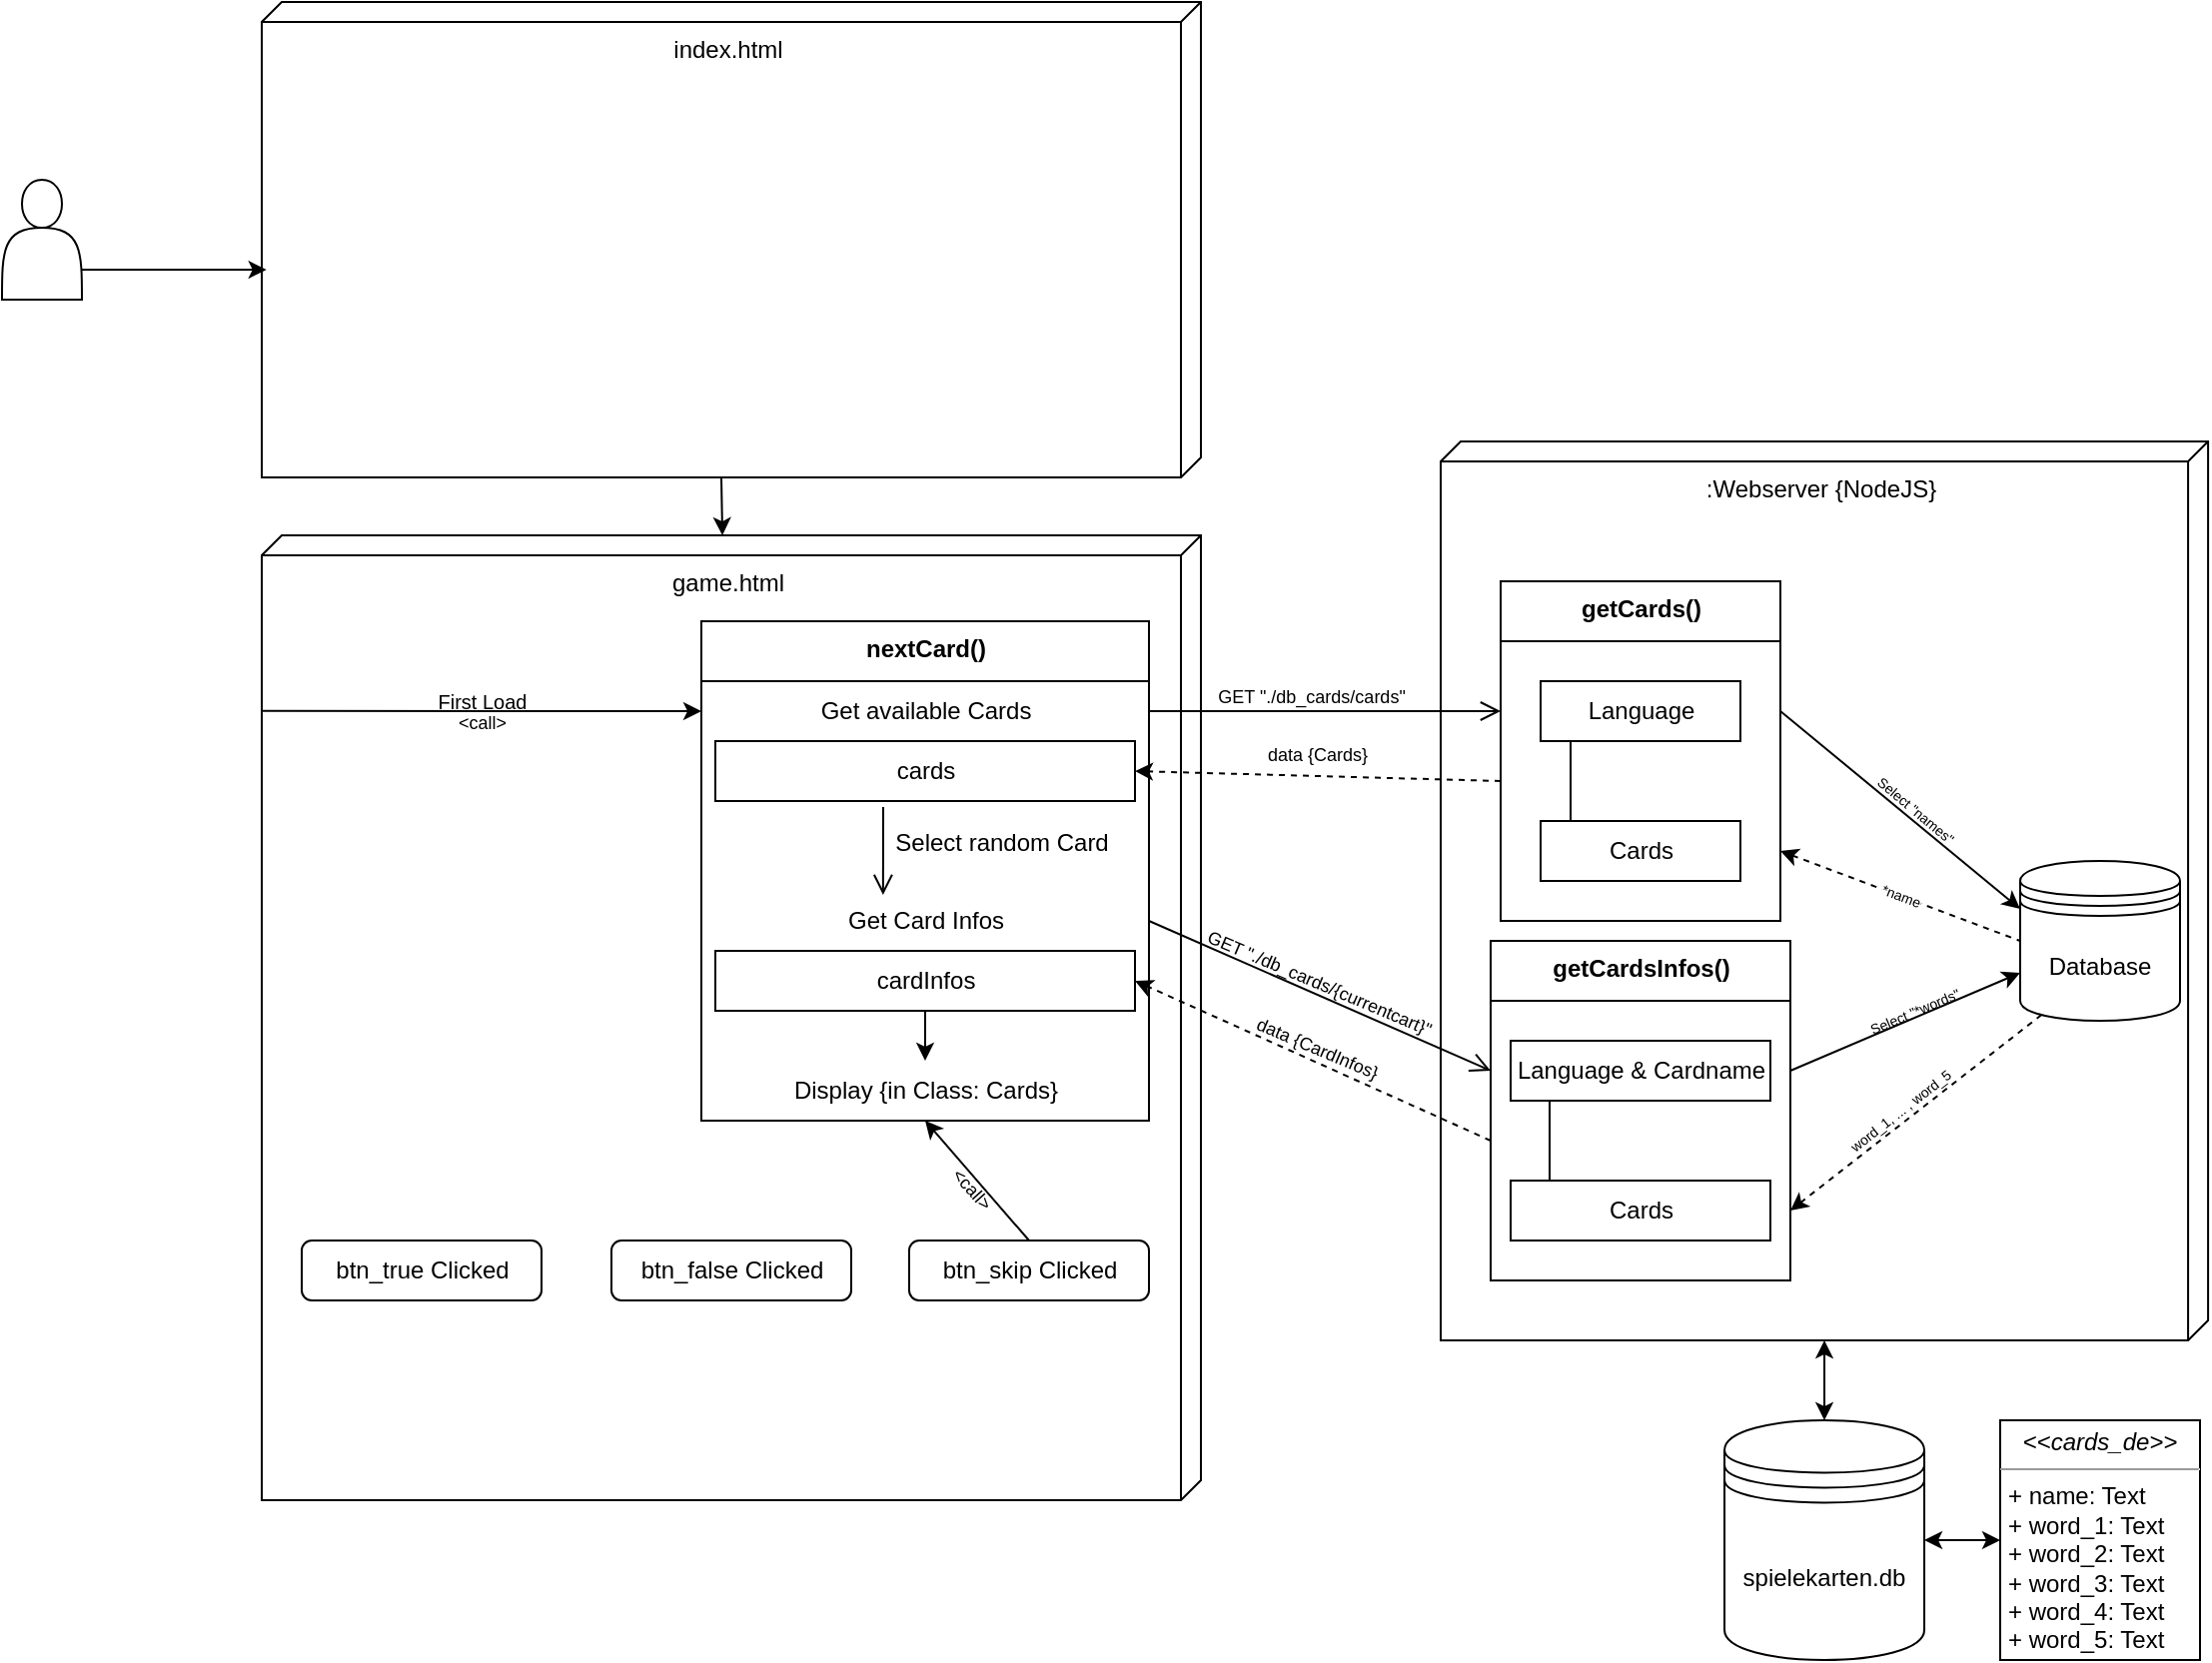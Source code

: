<mxfile>
    <diagram id="6DJxAKlWB9YqBwUXdjjC" name="Page-1">
        <mxGraphModel dx="894" dy="632" grid="1" gridSize="10" guides="1" tooltips="1" connect="1" arrows="1" fold="1" page="1" pageScale="1" pageWidth="827" pageHeight="1169" math="0" shadow="0">
            <root>
                <mxCell id="0"/>
                <mxCell id="1" parent="0"/>
                <mxCell id="63" value=":Webserver {NodeJS}" style="verticalAlign=top;align=center;shape=cube;size=10;direction=south;fontStyle=0;html=1;boundedLbl=1;spacingLeft=5;fontSize=12;gradientColor=none;" vertex="1" parent="1">
                    <mxGeometry x="740" y="300" width="384.04" height="450" as="geometry"/>
                </mxCell>
                <mxCell id="187" style="edgeStyle=none;html=1;fontSize=9;fontColor=default;startArrow=classic;startFill=1;endArrow=none;endFill=0;entryX=0;entryY=0;entryDx=238;entryDy=240;entryPerimeter=0;" edge="1" parent="1" source="59" target="16">
                    <mxGeometry relative="1" as="geometry"/>
                </mxCell>
                <mxCell id="16" value="index.html&lt;br style=&quot;font-size: 12px;&quot;&gt;" style="verticalAlign=top;align=center;shape=cube;size=10;direction=south;fontStyle=0;html=1;boundedLbl=1;spacingLeft=5;fontSize=12;gradientColor=none;" vertex="1" parent="1">
                    <mxGeometry x="150" y="80" width="470" height="238" as="geometry"/>
                </mxCell>
                <mxCell id="59" value="game.html" style="verticalAlign=top;align=center;shape=cube;size=10;direction=south;fontStyle=0;html=1;boundedLbl=1;spacingLeft=5;fontSize=12;gradientColor=none;" vertex="1" parent="1">
                    <mxGeometry x="150" y="347" width="470" height="483" as="geometry"/>
                </mxCell>
                <mxCell id="83" style="edgeStyle=none;html=1;exitX=1;exitY=0.75;exitDx=0;exitDy=0;entryX=0.563;entryY=0.995;entryDx=0;entryDy=0;entryPerimeter=0;fontSize=12;" edge="1" parent="1" source="81" target="16">
                    <mxGeometry relative="1" as="geometry"/>
                </mxCell>
                <mxCell id="81" value="" style="shape=actor;whiteSpace=wrap;html=1;fontSize=12;gradientColor=none;" vertex="1" parent="1">
                    <mxGeometry x="20" y="169" width="40" height="60" as="geometry"/>
                </mxCell>
                <mxCell id="85" value="btn_skip Clicked" style="html=1;align=center;verticalAlign=middle;rounded=1;absoluteArcSize=1;arcSize=10;dashed=0;fontSize=12;gradientColor=none;" vertex="1" parent="1">
                    <mxGeometry x="474" y="700" width="120" height="30" as="geometry"/>
                </mxCell>
                <mxCell id="86" value="btn_false Clicked" style="html=1;align=center;verticalAlign=middle;rounded=1;absoluteArcSize=1;arcSize=10;dashed=0;fontSize=12;gradientColor=none;" vertex="1" parent="1">
                    <mxGeometry x="325" y="700" width="120" height="30" as="geometry"/>
                </mxCell>
                <mxCell id="106" value="nextCard()" style="swimlane;fontStyle=1;align=center;verticalAlign=top;childLayout=stackLayout;horizontal=1;startSize=30;horizontalStack=0;resizeParent=1;resizeParentMax=0;resizeLast=0;collapsible=0;marginBottom=0;html=1;fontSize=12;gradientColor=none;" vertex="1" parent="1">
                    <mxGeometry x="370" y="390" width="224" height="250" as="geometry"/>
                </mxCell>
                <mxCell id="107" value="Get available Cards" style="html=1;strokeColor=none;fillColor=none;align=center;verticalAlign=middle;spacingLeft=4;spacingRight=4;rotatable=0;points=[[0,0.5],[1,0.5]];resizeWidth=1;fontSize=12;" vertex="1" parent="106">
                    <mxGeometry y="30" width="224" height="30" as="geometry"/>
                </mxCell>
                <mxCell id="108" value="" style="swimlane;fontStyle=1;align=center;verticalAlign=top;horizontal=1;startSize=0;collapsible=0;marginBottom=0;html=1;strokeColor=none;fillColor=none;fontSize=12;" vertex="1" parent="106">
                    <mxGeometry y="60" width="224" height="190" as="geometry"/>
                </mxCell>
                <mxCell id="109" value="cards" style="html=1;align=center;verticalAlign=middle;rotatable=0;fontSize=12;gradientColor=none;" vertex="1" parent="108">
                    <mxGeometry width="210" height="30" relative="1" as="geometry">
                        <mxPoint x="7" as="offset"/>
                    </mxGeometry>
                </mxCell>
                <mxCell id="124" style="edgeStyle=none;html=1;exitX=0.5;exitY=1;exitDx=0;exitDy=0;fontSize=12;" edge="1" parent="108" source="110" target="123">
                    <mxGeometry relative="1" as="geometry"/>
                </mxCell>
                <mxCell id="110" value="cardInfos" style="html=1;align=center;verticalAlign=middle;rotatable=0;fontSize=12;gradientColor=none;" vertex="1" parent="108">
                    <mxGeometry width="210" height="30" relative="1" as="geometry">
                        <mxPoint x="7" y="105" as="offset"/>
                    </mxGeometry>
                </mxCell>
                <mxCell id="115" value="Get Card Infos" style="html=1;strokeColor=none;fillColor=none;align=center;verticalAlign=middle;spacingLeft=4;spacingRight=4;rotatable=0;points=[[0,0.5],[1,0.5]];resizeWidth=1;fontSize=12;" vertex="1" parent="108">
                    <mxGeometry y="75" width="224" height="30" as="geometry"/>
                </mxCell>
                <mxCell id="119" value="Select random Card" style="endArrow=open;startArrow=none;endFill=0;startFill=0;endSize=8;html=1;verticalAlign=bottom;labelBackgroundColor=none;fontSize=12;exitX=0.4;exitY=1.1;exitDx=0;exitDy=0;exitPerimeter=0;entryX=0.406;entryY=0.067;entryDx=0;entryDy=0;entryPerimeter=0;" edge="1" parent="108" source="109" target="115">
                    <mxGeometry x="0.224" y="59" width="160" relative="1" as="geometry">
                        <mxPoint x="10" y="-50" as="sourcePoint"/>
                        <mxPoint x="112" y="80" as="targetPoint"/>
                        <mxPoint as="offset"/>
                    </mxGeometry>
                </mxCell>
                <mxCell id="123" value="Display {in Class: Cards}" style="html=1;strokeColor=none;fillColor=none;align=center;verticalAlign=middle;spacingLeft=4;spacingRight=4;rotatable=0;points=[[0,0.5],[1,0.5]];resizeWidth=1;fontSize=12;" vertex="1" parent="108">
                    <mxGeometry y="160" width="224" height="30" as="geometry"/>
                </mxCell>
                <mxCell id="127" value="" style="endArrow=open;startArrow=none;endFill=0;startFill=0;endSize=8;html=1;verticalAlign=bottom;labelBackgroundColor=none;fontSize=12;exitX=1;exitY=0.5;exitDx=0;exitDy=0;entryX=0;entryY=0.25;entryDx=0;entryDy=0;" edge="1" parent="1" source="107" target="131">
                    <mxGeometry x="0.118" y="5" width="160" relative="1" as="geometry">
                        <mxPoint x="650" y="440" as="sourcePoint"/>
                        <mxPoint x="730" y="435" as="targetPoint"/>
                        <mxPoint as="offset"/>
                    </mxGeometry>
                </mxCell>
                <mxCell id="167" value="GET &quot;./db_cards/cards&quot;" style="edgeLabel;html=1;align=center;verticalAlign=middle;resizable=0;points=[];fontSize=9;" vertex="1" connectable="0" parent="127">
                    <mxGeometry x="0.084" relative="1" as="geometry">
                        <mxPoint x="-15" y="-7" as="offset"/>
                    </mxGeometry>
                </mxCell>
                <mxCell id="155" style="edgeStyle=none;html=1;exitX=1;exitY=0.5;exitDx=0;exitDy=0;entryX=0;entryY=0.5;entryDx=0;entryDy=0;fontSize=12;startArrow=classic;startFill=1;" edge="1" parent="1" source="128" target="154">
                    <mxGeometry relative="1" as="geometry"/>
                </mxCell>
                <mxCell id="159" style="edgeStyle=none;html=1;exitX=0.5;exitY=0;exitDx=0;exitDy=0;fontSize=12;startArrow=classic;startFill=1;" edge="1" parent="1" source="128" target="63">
                    <mxGeometry relative="1" as="geometry"/>
                </mxCell>
                <mxCell id="128" value="spielekarten.db" style="shape=datastore;whiteSpace=wrap;html=1;fontSize=12;gradientColor=none;verticalAlign=middle;" vertex="1" parent="1">
                    <mxGeometry x="882.02" y="790" width="100" height="120" as="geometry"/>
                </mxCell>
                <mxCell id="129" value="getCards()" style="swimlane;fontStyle=1;align=center;verticalAlign=top;childLayout=stackLayout;horizontal=1;startSize=30;horizontalStack=0;resizeParent=1;resizeParentMax=0;resizeLast=0;collapsible=0;marginBottom=0;html=1;fontSize=12;gradientColor=none;" vertex="1" parent="1">
                    <mxGeometry x="770" y="370" width="140" height="170" as="geometry"/>
                </mxCell>
                <mxCell id="131" value="" style="swimlane;fontStyle=1;align=center;verticalAlign=top;horizontal=1;startSize=0;collapsible=0;marginBottom=0;html=1;strokeColor=none;fillColor=none;fontSize=12;" vertex="1" parent="129">
                    <mxGeometry y="30" width="140" height="140" as="geometry"/>
                </mxCell>
                <mxCell id="132" value="Language" style="html=1;align=center;verticalAlign=middle;rotatable=0;fontSize=12;gradientColor=none;" vertex="1" parent="131">
                    <mxGeometry width="100" height="30" relative="1" as="geometry">
                        <mxPoint x="20" y="20" as="offset"/>
                    </mxGeometry>
                </mxCell>
                <mxCell id="133" value="Cards" style="html=1;align=center;verticalAlign=middle;rotatable=0;fontSize=12;gradientColor=none;" vertex="1" parent="131">
                    <mxGeometry width="100" height="30" relative="1" as="geometry">
                        <mxPoint x="20" y="90" as="offset"/>
                    </mxGeometry>
                </mxCell>
                <mxCell id="134" value="" style="edgeStyle=none;endArrow=none;verticalAlign=middle;labelBackgroundColor=none;endSize=12;html=1;align=left;endFill=0;exitX=0.15;exitY=1;entryX=0.15;entryY=0;spacingLeft=4;fontSize=12;" edge="1" parent="131" source="132" target="133">
                    <mxGeometry relative="1" as="geometry"/>
                </mxCell>
                <mxCell id="140" style="edgeStyle=none;html=1;exitX=0;exitY=0.5;exitDx=0;exitDy=0;fontSize=12;entryX=1;entryY=0.5;entryDx=0;entryDy=0;dashed=1;" edge="1" parent="1" source="131" target="109">
                    <mxGeometry relative="1" as="geometry">
                        <mxPoint x="640" y="470" as="targetPoint"/>
                    </mxGeometry>
                </mxCell>
                <mxCell id="168" value="data {Cards}" style="edgeLabel;html=1;align=center;verticalAlign=middle;resizable=0;points=[];fontSize=9;" vertex="1" connectable="0" parent="140">
                    <mxGeometry x="0.214" y="-1" relative="1" as="geometry">
                        <mxPoint x="19" y="-9" as="offset"/>
                    </mxGeometry>
                </mxCell>
                <mxCell id="154" value="&lt;p style=&quot;margin: 0px ; margin-top: 4px ; text-align: center&quot;&gt;&lt;i&gt;&amp;lt;&amp;lt;cards_de&amp;gt;&amp;gt;&lt;/i&gt;&lt;br&gt;&lt;/p&gt;&lt;hr size=&quot;1&quot;&gt;&lt;p style=&quot;margin: 0px ; margin-left: 4px&quot;&gt;+ name: Text&lt;br&gt;+ word_1: Text&lt;/p&gt;&lt;p style=&quot;margin: 0px ; margin-left: 4px&quot;&gt;+ word_2: Text&lt;/p&gt;&lt;p style=&quot;margin: 0px ; margin-left: 4px&quot;&gt;+ word_3: Text&lt;/p&gt;&lt;p style=&quot;margin: 0px ; margin-left: 4px&quot;&gt;+ word_4: Text&lt;/p&gt;&lt;p style=&quot;margin: 0px ; margin-left: 4px&quot;&gt;+ word_5: Text&lt;/p&gt;" style="verticalAlign=top;align=left;overflow=fill;fontSize=12;fontFamily=Helvetica;html=1;gradientColor=none;" vertex="1" parent="1">
                    <mxGeometry x="1020" y="790" width="100" height="120" as="geometry"/>
                </mxCell>
                <mxCell id="161" value="Database" style="shape=datastore;whiteSpace=wrap;html=1;fontSize=12;gradientColor=none;verticalAlign=middle;" vertex="1" parent="1">
                    <mxGeometry x="1030" y="510" width="80" height="80" as="geometry"/>
                </mxCell>
                <mxCell id="164" style="edgeStyle=none;html=1;exitX=1;exitY=0.75;exitDx=0;exitDy=0;entryX=0;entryY=0.5;entryDx=0;entryDy=0;fontSize=12;startArrow=classic;startFill=1;endArrow=none;endFill=0;dashed=1;" edge="1" parent="1" source="131" target="161">
                    <mxGeometry relative="1" as="geometry"/>
                </mxCell>
                <mxCell id="166" value="*name" style="edgeLabel;html=1;align=center;verticalAlign=middle;resizable=0;points=[];fontSize=7;rotation=21;" vertex="1" connectable="0" parent="164">
                    <mxGeometry relative="1" as="geometry">
                        <mxPoint as="offset"/>
                    </mxGeometry>
                </mxCell>
                <mxCell id="163" style="edgeStyle=none;html=1;exitX=1;exitY=0.25;exitDx=0;exitDy=0;entryX=0;entryY=0.3;entryDx=0;entryDy=0;fontSize=12;startArrow=none;startFill=0;" edge="1" parent="1" source="131" target="161">
                    <mxGeometry relative="1" as="geometry"/>
                </mxCell>
                <mxCell id="165" value="Select &quot;names&quot;" style="edgeLabel;html=1;align=center;verticalAlign=middle;resizable=0;points=[];fontSize=7;rotation=40;labelBackgroundColor=none;" vertex="1" connectable="0" parent="163">
                    <mxGeometry relative="1" as="geometry">
                        <mxPoint x="7" as="offset"/>
                    </mxGeometry>
                </mxCell>
                <mxCell id="170" value="getCardsInfos()" style="swimlane;fontStyle=1;align=center;verticalAlign=top;childLayout=stackLayout;horizontal=1;startSize=30;horizontalStack=0;resizeParent=1;resizeParentMax=0;resizeLast=0;collapsible=0;marginBottom=0;html=1;fontSize=12;gradientColor=none;" vertex="1" parent="1">
                    <mxGeometry x="765" y="550" width="150" height="170" as="geometry"/>
                </mxCell>
                <mxCell id="171" value="" style="swimlane;fontStyle=1;align=center;verticalAlign=top;horizontal=1;startSize=0;collapsible=0;marginBottom=0;html=1;strokeColor=none;fillColor=none;fontSize=12;" vertex="1" parent="170">
                    <mxGeometry y="30" width="150" height="140" as="geometry"/>
                </mxCell>
                <mxCell id="172" value="Language &amp;amp; Cardname" style="html=1;align=center;verticalAlign=middle;rotatable=0;fontSize=12;gradientColor=none;" vertex="1" parent="171">
                    <mxGeometry width="130" height="30" relative="1" as="geometry">
                        <mxPoint x="10" y="20" as="offset"/>
                    </mxGeometry>
                </mxCell>
                <mxCell id="173" value="Cards" style="html=1;align=center;verticalAlign=middle;rotatable=0;fontSize=12;gradientColor=none;" vertex="1" parent="171">
                    <mxGeometry width="130" height="30" relative="1" as="geometry">
                        <mxPoint x="10" y="90" as="offset"/>
                    </mxGeometry>
                </mxCell>
                <mxCell id="174" value="" style="edgeStyle=none;endArrow=none;verticalAlign=middle;labelBackgroundColor=none;endSize=12;html=1;align=left;endFill=0;exitX=0.15;exitY=1;entryX=0.15;entryY=0;spacingLeft=4;fontSize=12;" edge="1" parent="171" source="172" target="173">
                    <mxGeometry relative="1" as="geometry"/>
                </mxCell>
                <mxCell id="175" value="" style="endArrow=open;startArrow=none;endFill=0;startFill=0;endSize=8;html=1;verticalAlign=bottom;labelBackgroundColor=none;fontSize=12;exitX=1;exitY=0.5;exitDx=0;exitDy=0;entryX=0;entryY=0.25;entryDx=0;entryDy=0;" edge="1" parent="1" source="115" target="171">
                    <mxGeometry x="0.118" y="5" width="160" relative="1" as="geometry">
                        <mxPoint x="594" y="570" as="sourcePoint"/>
                        <mxPoint x="710" y="580" as="targetPoint"/>
                        <mxPoint as="offset"/>
                    </mxGeometry>
                </mxCell>
                <mxCell id="176" value="GET &quot;./db_cards/{currentcart}&quot;" style="edgeLabel;html=1;align=center;verticalAlign=middle;resizable=0;points=[];fontSize=9;rotation=23;labelBackgroundColor=none;" vertex="1" connectable="0" parent="175">
                    <mxGeometry x="0.084" relative="1" as="geometry">
                        <mxPoint x="-8" y="-10" as="offset"/>
                    </mxGeometry>
                </mxCell>
                <mxCell id="177" style="edgeStyle=none;html=1;exitX=0;exitY=0.5;exitDx=0;exitDy=0;entryX=1;entryY=0.5;entryDx=0;entryDy=0;fontSize=9;startArrow=none;startFill=0;endArrow=classic;endFill=1;dashed=1;" edge="1" parent="1" source="171" target="110">
                    <mxGeometry relative="1" as="geometry"/>
                </mxCell>
                <mxCell id="178" value="data {CardInfos}" style="edgeLabel;html=1;align=center;verticalAlign=middle;resizable=0;points=[];fontSize=9;rotation=23;labelBackgroundColor=none;" vertex="1" connectable="0" parent="177">
                    <mxGeometry x="0.238" y="1" relative="1" as="geometry">
                        <mxPoint x="24" y="2" as="offset"/>
                    </mxGeometry>
                </mxCell>
                <mxCell id="179" style="edgeStyle=none;html=1;exitX=0;exitY=0.5;exitDx=0;exitDy=0;entryX=0.182;entryY=1;entryDx=0;entryDy=0;entryPerimeter=0;fontSize=9;startArrow=classic;startFill=1;endArrow=none;endFill=0;" edge="1" parent="1" source="107" target="59">
                    <mxGeometry relative="1" as="geometry"/>
                </mxCell>
                <mxCell id="180" value="First Load" style="edgeLabel;html=1;align=center;verticalAlign=middle;resizable=0;points=[];fontSize=10;labelBackgroundColor=none;" vertex="1" connectable="0" parent="179">
                    <mxGeometry relative="1" as="geometry">
                        <mxPoint y="-5" as="offset"/>
                    </mxGeometry>
                </mxCell>
                <mxCell id="185" value="&amp;lt;call&amp;gt;" style="edgeLabel;html=1;align=center;verticalAlign=middle;resizable=0;points=[];fontSize=9;fontColor=default;labelBackgroundColor=none;" vertex="1" connectable="0" parent="179">
                    <mxGeometry relative="1" as="geometry">
                        <mxPoint y="6" as="offset"/>
                    </mxGeometry>
                </mxCell>
                <mxCell id="181" value="btn_true Clicked" style="html=1;align=center;verticalAlign=middle;rounded=1;absoluteArcSize=1;arcSize=10;dashed=0;fontSize=12;gradientColor=none;" vertex="1" parent="1">
                    <mxGeometry x="170" y="700" width="120" height="30" as="geometry"/>
                </mxCell>
                <mxCell id="184" style="edgeStyle=none;html=1;entryX=0.5;entryY=0;entryDx=0;entryDy=0;fontSize=9;startArrow=classic;startFill=1;endArrow=none;endFill=0;" edge="1" parent="1" target="85">
                    <mxGeometry relative="1" as="geometry">
                        <mxPoint x="482" y="640" as="sourcePoint"/>
                    </mxGeometry>
                </mxCell>
                <mxCell id="186" value="&amp;lt;call&amp;gt;" style="edgeLabel;html=1;align=center;verticalAlign=middle;resizable=0;points=[];fontSize=9;fontColor=default;rotation=48;labelBackgroundColor=none;" vertex="1" connectable="0" parent="184">
                    <mxGeometry relative="1" as="geometry">
                        <mxPoint x="-3" y="4" as="offset"/>
                    </mxGeometry>
                </mxCell>
                <mxCell id="188" style="edgeStyle=none;html=1;exitX=1;exitY=0.25;exitDx=0;exitDy=0;entryX=0;entryY=0.7;entryDx=0;entryDy=0;fontSize=12;startArrow=none;startFill=0;" edge="1" parent="1" source="171" target="161">
                    <mxGeometry relative="1" as="geometry">
                        <mxPoint x="920" y="600" as="sourcePoint"/>
                        <mxPoint x="1000" y="619.0" as="targetPoint"/>
                    </mxGeometry>
                </mxCell>
                <mxCell id="189" value="Select &quot;*words&quot;" style="edgeLabel;html=1;align=center;verticalAlign=middle;resizable=0;points=[];fontSize=7;rotation=-23;labelBackgroundColor=none;" vertex="1" connectable="0" parent="188">
                    <mxGeometry x="-0.126" y="-2" relative="1" as="geometry">
                        <mxPoint x="11" y="-10" as="offset"/>
                    </mxGeometry>
                </mxCell>
                <mxCell id="190" style="edgeStyle=none;html=1;exitX=1;exitY=0.75;exitDx=0;exitDy=0;entryX=0.15;entryY=0.95;entryDx=0;entryDy=0;fontSize=9;fontColor=default;startArrow=classic;startFill=1;endArrow=none;endFill=0;entryPerimeter=0;dashed=1;" edge="1" parent="1" source="171" target="161">
                    <mxGeometry relative="1" as="geometry"/>
                </mxCell>
                <mxCell id="191" value="word_1, ... , word_5" style="edgeLabel;html=1;align=center;verticalAlign=middle;resizable=0;points=[];fontSize=7;fontColor=default;labelBackgroundColor=none;rotation=-38;" vertex="1" connectable="0" parent="190">
                    <mxGeometry relative="1" as="geometry">
                        <mxPoint x="-9" as="offset"/>
                    </mxGeometry>
                </mxCell>
            </root>
        </mxGraphModel>
    </diagram>
</mxfile>